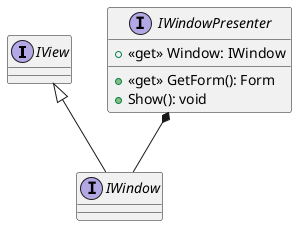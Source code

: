 ﻿@startuml forms-mvp

interface IView {

}

interface IWindow extends IView{
    
}

interface IWindowPresenter {
    + <<get>> Window: IWindow
    + <<get>> GetForm(): Form
    + Show(): void
}

IWindowPresenter *-- IWindow
@enduml